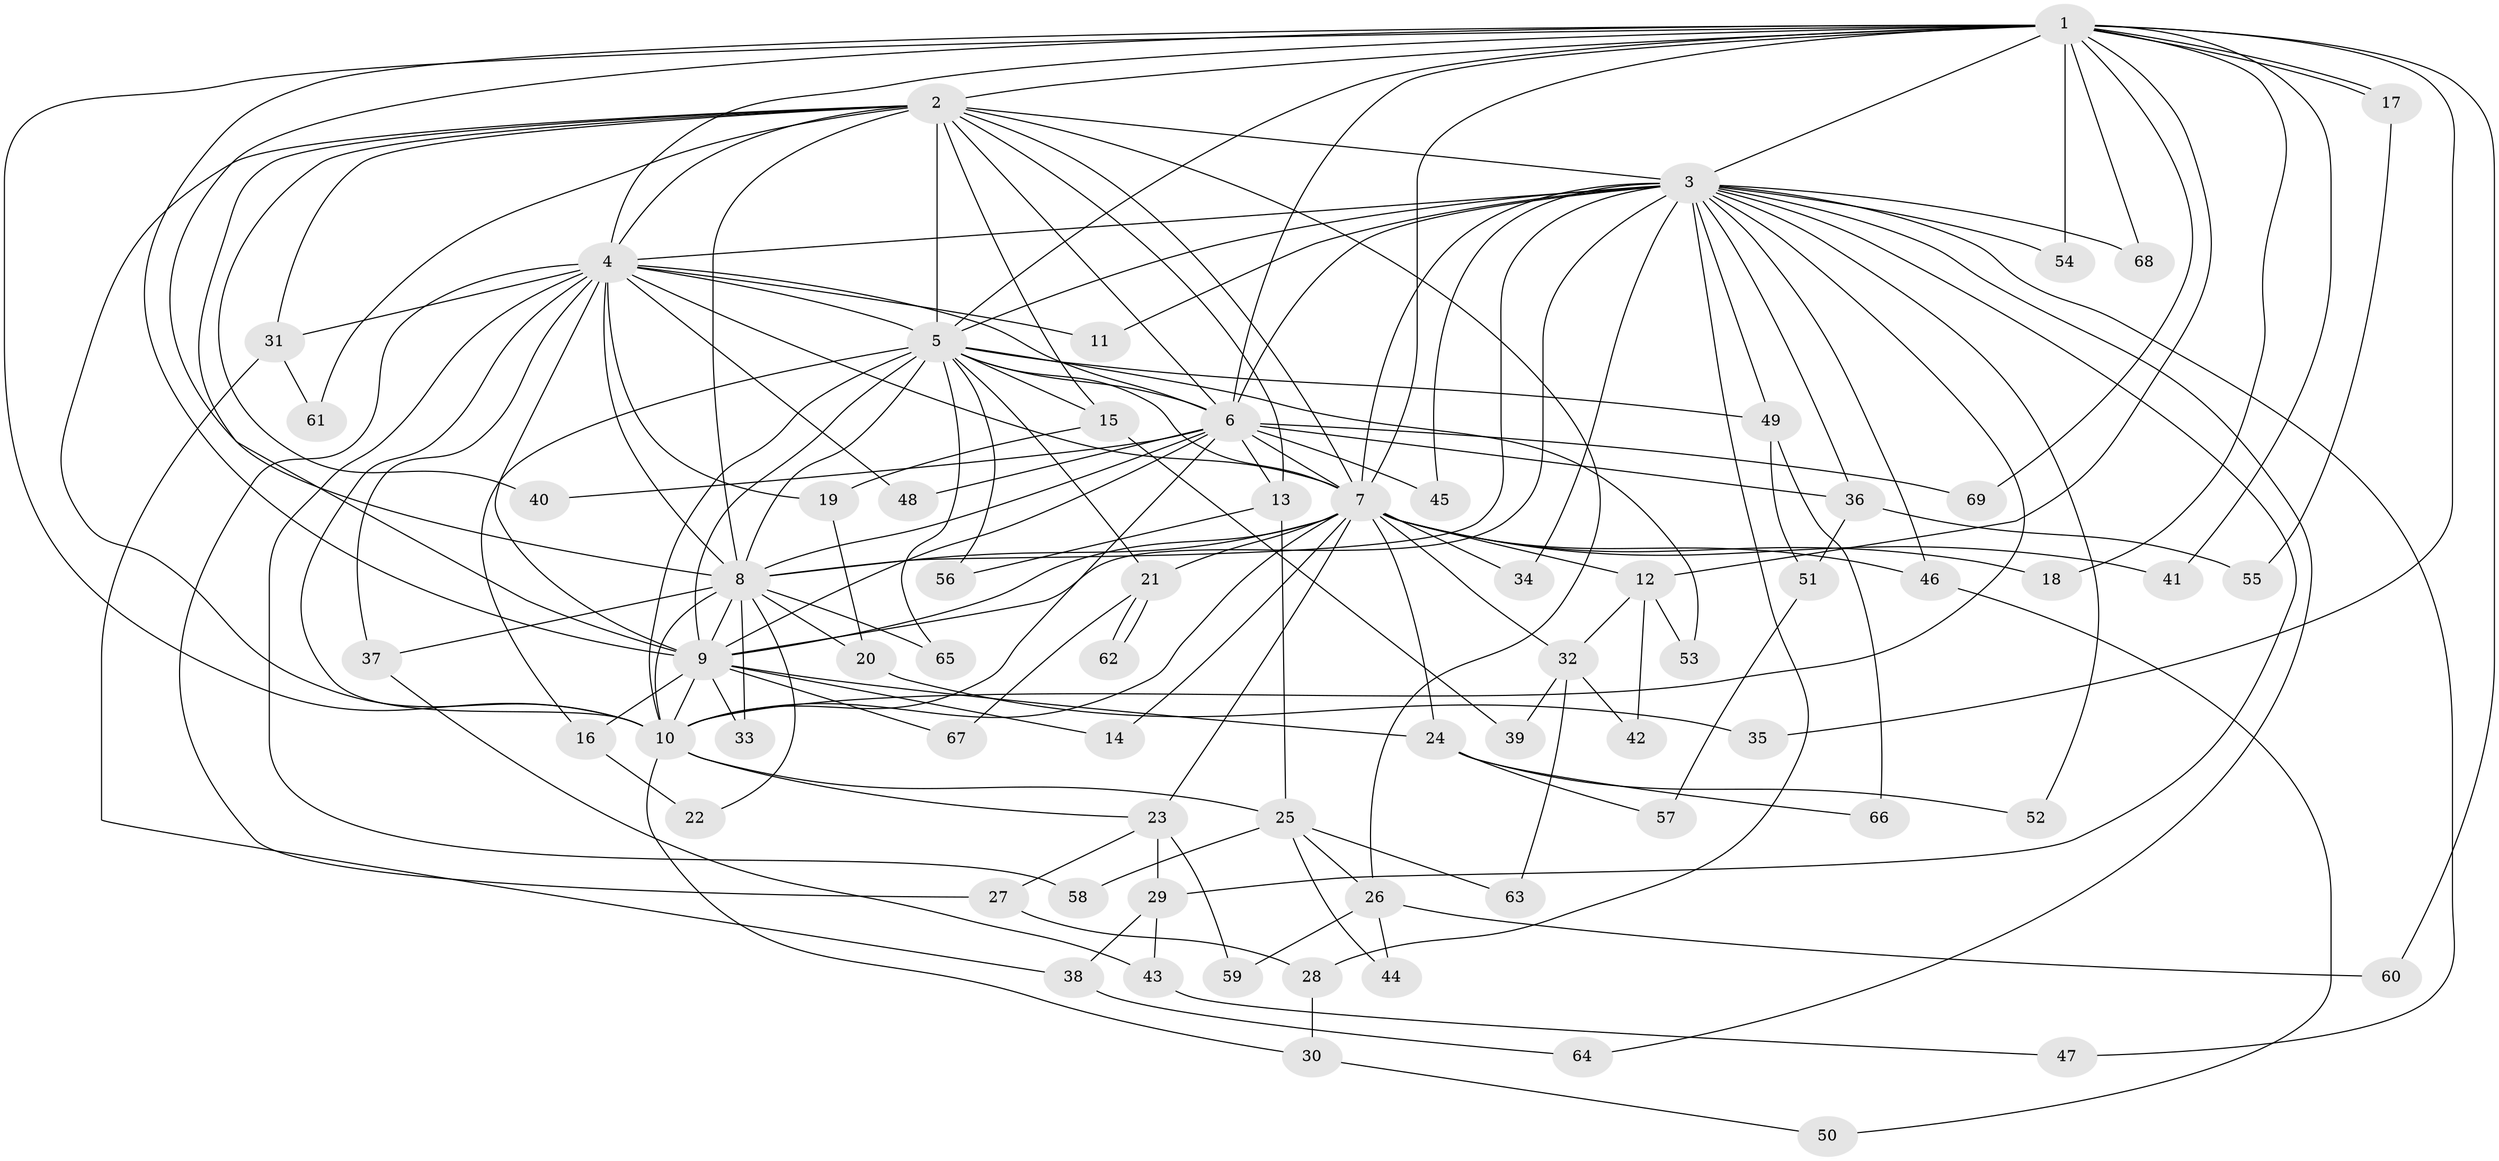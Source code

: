 // coarse degree distribution, {2: 0.35, 1: 0.45, 8: 0.05, 9: 0.05, 7: 0.05, 11: 0.05}
// Generated by graph-tools (version 1.1) at 2025/48/03/04/25 21:48:28]
// undirected, 69 vertices, 163 edges
graph export_dot {
graph [start="1"]
  node [color=gray90,style=filled];
  1;
  2;
  3;
  4;
  5;
  6;
  7;
  8;
  9;
  10;
  11;
  12;
  13;
  14;
  15;
  16;
  17;
  18;
  19;
  20;
  21;
  22;
  23;
  24;
  25;
  26;
  27;
  28;
  29;
  30;
  31;
  32;
  33;
  34;
  35;
  36;
  37;
  38;
  39;
  40;
  41;
  42;
  43;
  44;
  45;
  46;
  47;
  48;
  49;
  50;
  51;
  52;
  53;
  54;
  55;
  56;
  57;
  58;
  59;
  60;
  61;
  62;
  63;
  64;
  65;
  66;
  67;
  68;
  69;
  1 -- 2;
  1 -- 3;
  1 -- 4;
  1 -- 5;
  1 -- 6;
  1 -- 7;
  1 -- 8;
  1 -- 9;
  1 -- 10;
  1 -- 12;
  1 -- 17;
  1 -- 17;
  1 -- 18;
  1 -- 35;
  1 -- 41;
  1 -- 54;
  1 -- 60;
  1 -- 68;
  1 -- 69;
  2 -- 3;
  2 -- 4;
  2 -- 5;
  2 -- 6;
  2 -- 7;
  2 -- 8;
  2 -- 9;
  2 -- 10;
  2 -- 13;
  2 -- 15;
  2 -- 26;
  2 -- 31;
  2 -- 40;
  2 -- 61;
  3 -- 4;
  3 -- 5;
  3 -- 6;
  3 -- 7;
  3 -- 8;
  3 -- 9;
  3 -- 10;
  3 -- 11;
  3 -- 28;
  3 -- 29;
  3 -- 34;
  3 -- 36;
  3 -- 45;
  3 -- 46;
  3 -- 47;
  3 -- 49;
  3 -- 52;
  3 -- 54;
  3 -- 64;
  3 -- 68;
  4 -- 5;
  4 -- 6;
  4 -- 7;
  4 -- 8;
  4 -- 9;
  4 -- 10;
  4 -- 11;
  4 -- 19;
  4 -- 27;
  4 -- 31;
  4 -- 37;
  4 -- 48;
  4 -- 58;
  5 -- 6;
  5 -- 7;
  5 -- 8;
  5 -- 9;
  5 -- 10;
  5 -- 15;
  5 -- 16;
  5 -- 21;
  5 -- 49;
  5 -- 53;
  5 -- 56;
  5 -- 65;
  6 -- 7;
  6 -- 8;
  6 -- 9;
  6 -- 10;
  6 -- 13;
  6 -- 36;
  6 -- 40;
  6 -- 45;
  6 -- 48;
  6 -- 69;
  7 -- 8;
  7 -- 9;
  7 -- 10;
  7 -- 12;
  7 -- 14;
  7 -- 18;
  7 -- 21;
  7 -- 23;
  7 -- 24;
  7 -- 32;
  7 -- 34;
  7 -- 41;
  7 -- 46;
  8 -- 9;
  8 -- 10;
  8 -- 20;
  8 -- 22;
  8 -- 33;
  8 -- 37;
  8 -- 65;
  9 -- 10;
  9 -- 14;
  9 -- 16;
  9 -- 24;
  9 -- 33;
  9 -- 67;
  10 -- 23;
  10 -- 25;
  10 -- 30;
  12 -- 32;
  12 -- 42;
  12 -- 53;
  13 -- 25;
  13 -- 56;
  15 -- 19;
  15 -- 39;
  16 -- 22;
  17 -- 55;
  19 -- 20;
  20 -- 35;
  21 -- 62;
  21 -- 62;
  21 -- 67;
  23 -- 27;
  23 -- 29;
  23 -- 59;
  24 -- 52;
  24 -- 57;
  24 -- 66;
  25 -- 26;
  25 -- 44;
  25 -- 58;
  25 -- 63;
  26 -- 44;
  26 -- 59;
  26 -- 60;
  27 -- 28;
  28 -- 30;
  29 -- 38;
  29 -- 43;
  30 -- 50;
  31 -- 38;
  31 -- 61;
  32 -- 39;
  32 -- 42;
  32 -- 63;
  36 -- 51;
  36 -- 55;
  37 -- 43;
  38 -- 64;
  43 -- 47;
  46 -- 50;
  49 -- 51;
  49 -- 66;
  51 -- 57;
}
